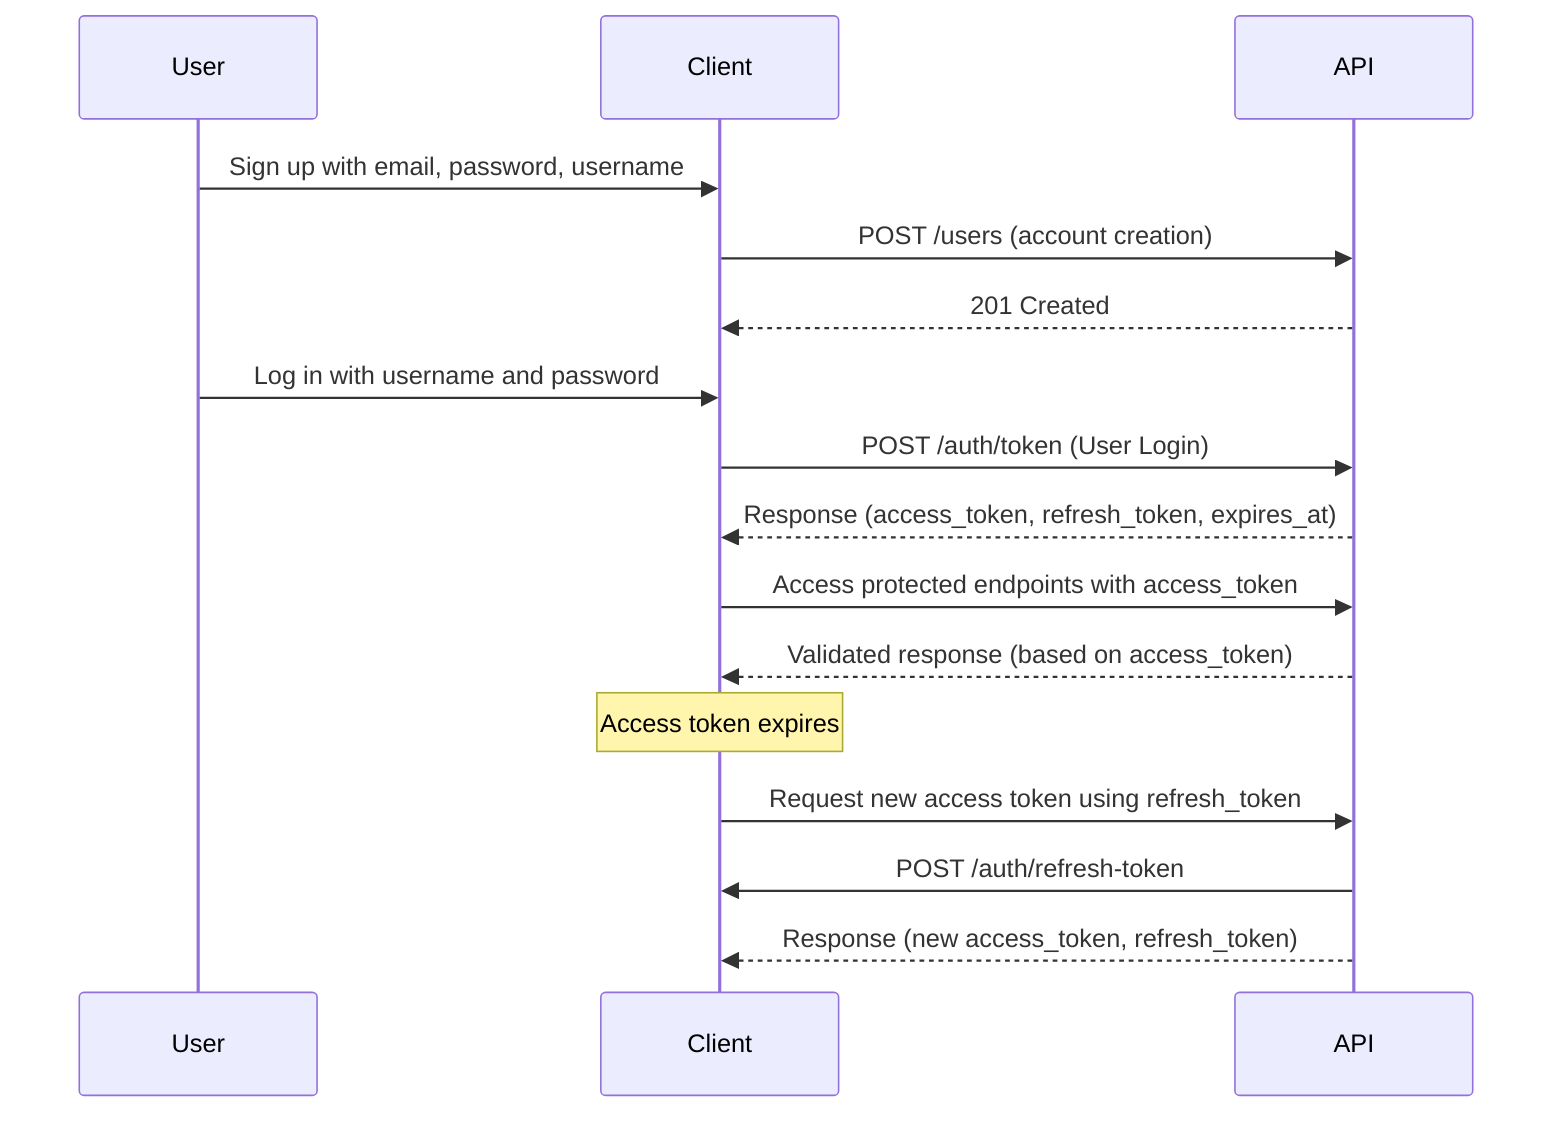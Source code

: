 sequenceDiagram
   participant User
   participant Client
   participant API

   User->>Client: Sign up with email, password, username
   Client->>API: POST /users (account creation)
   API-->>Client: 201 Created

   User->>Client: Log in with username and password 
   Client->>API: POST /auth/token (User Login)
   API-->>Client: Response (access_token, refresh_token, expires_at)

   Client->>API: Access protected endpoints with access_token
   API-->>Client: Validated response (based on access_token)

   Note over Client: Access token expires
   Client->>API: Request new access token using refresh_token
   API->>Client: POST /auth/refresh-token
   API-->>Client: Response (new access_token, refresh_token)